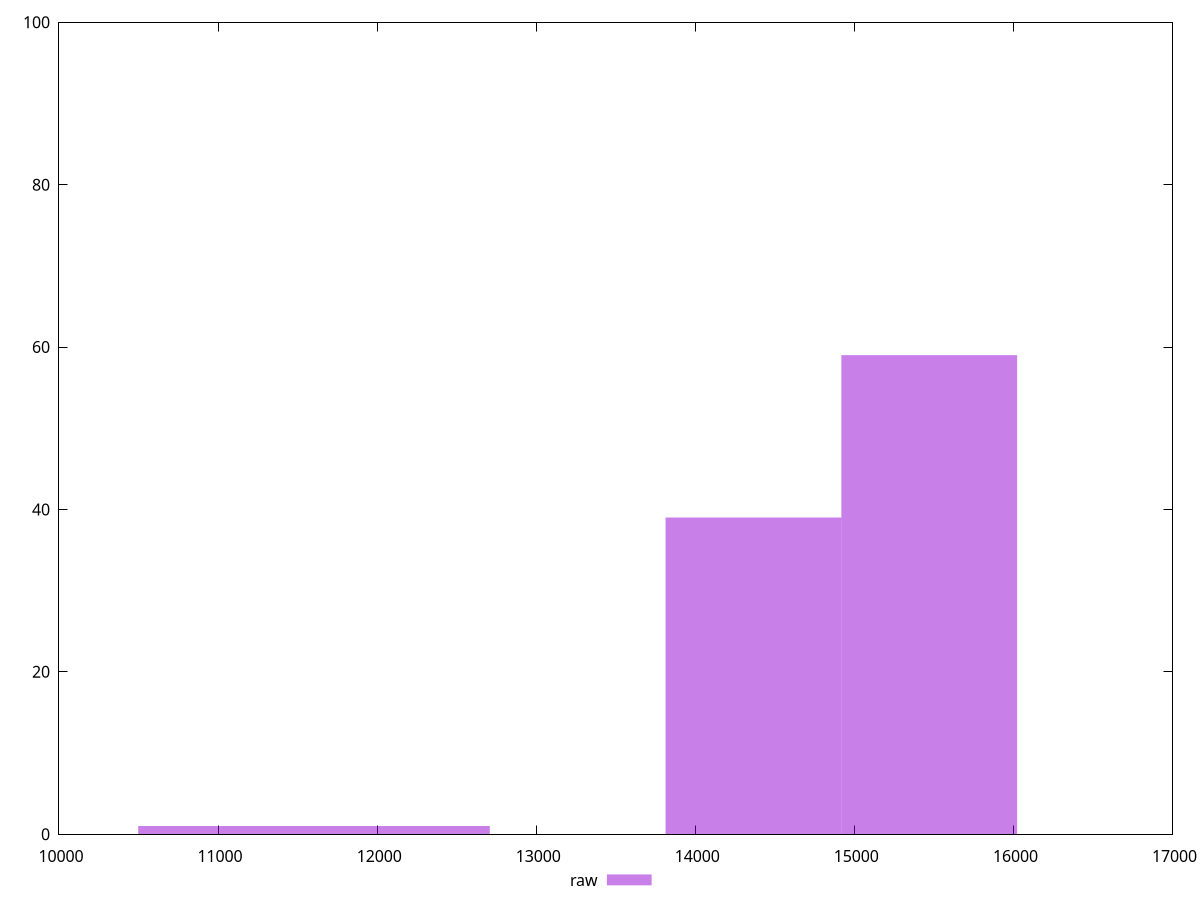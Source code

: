 reset
set terminal svg size 640, 490 enhanced background rgb 'white'
set output "report_00007_2020-12-11T15:55:29.892Z/largest-contentful-paint/samples/pages+cached/raw/histogram.svg"

$raw <<EOF
12155.591273791435 1
11050.537521628577 1
15470.75253028001 59
14365.698778117152 39
EOF

set key outside below
set boxwidth 1105.0537521628578
set yrange [0:100]
set style fill transparent solid 0.5 noborder

plot \
  $raw title "raw" with boxes, \


reset